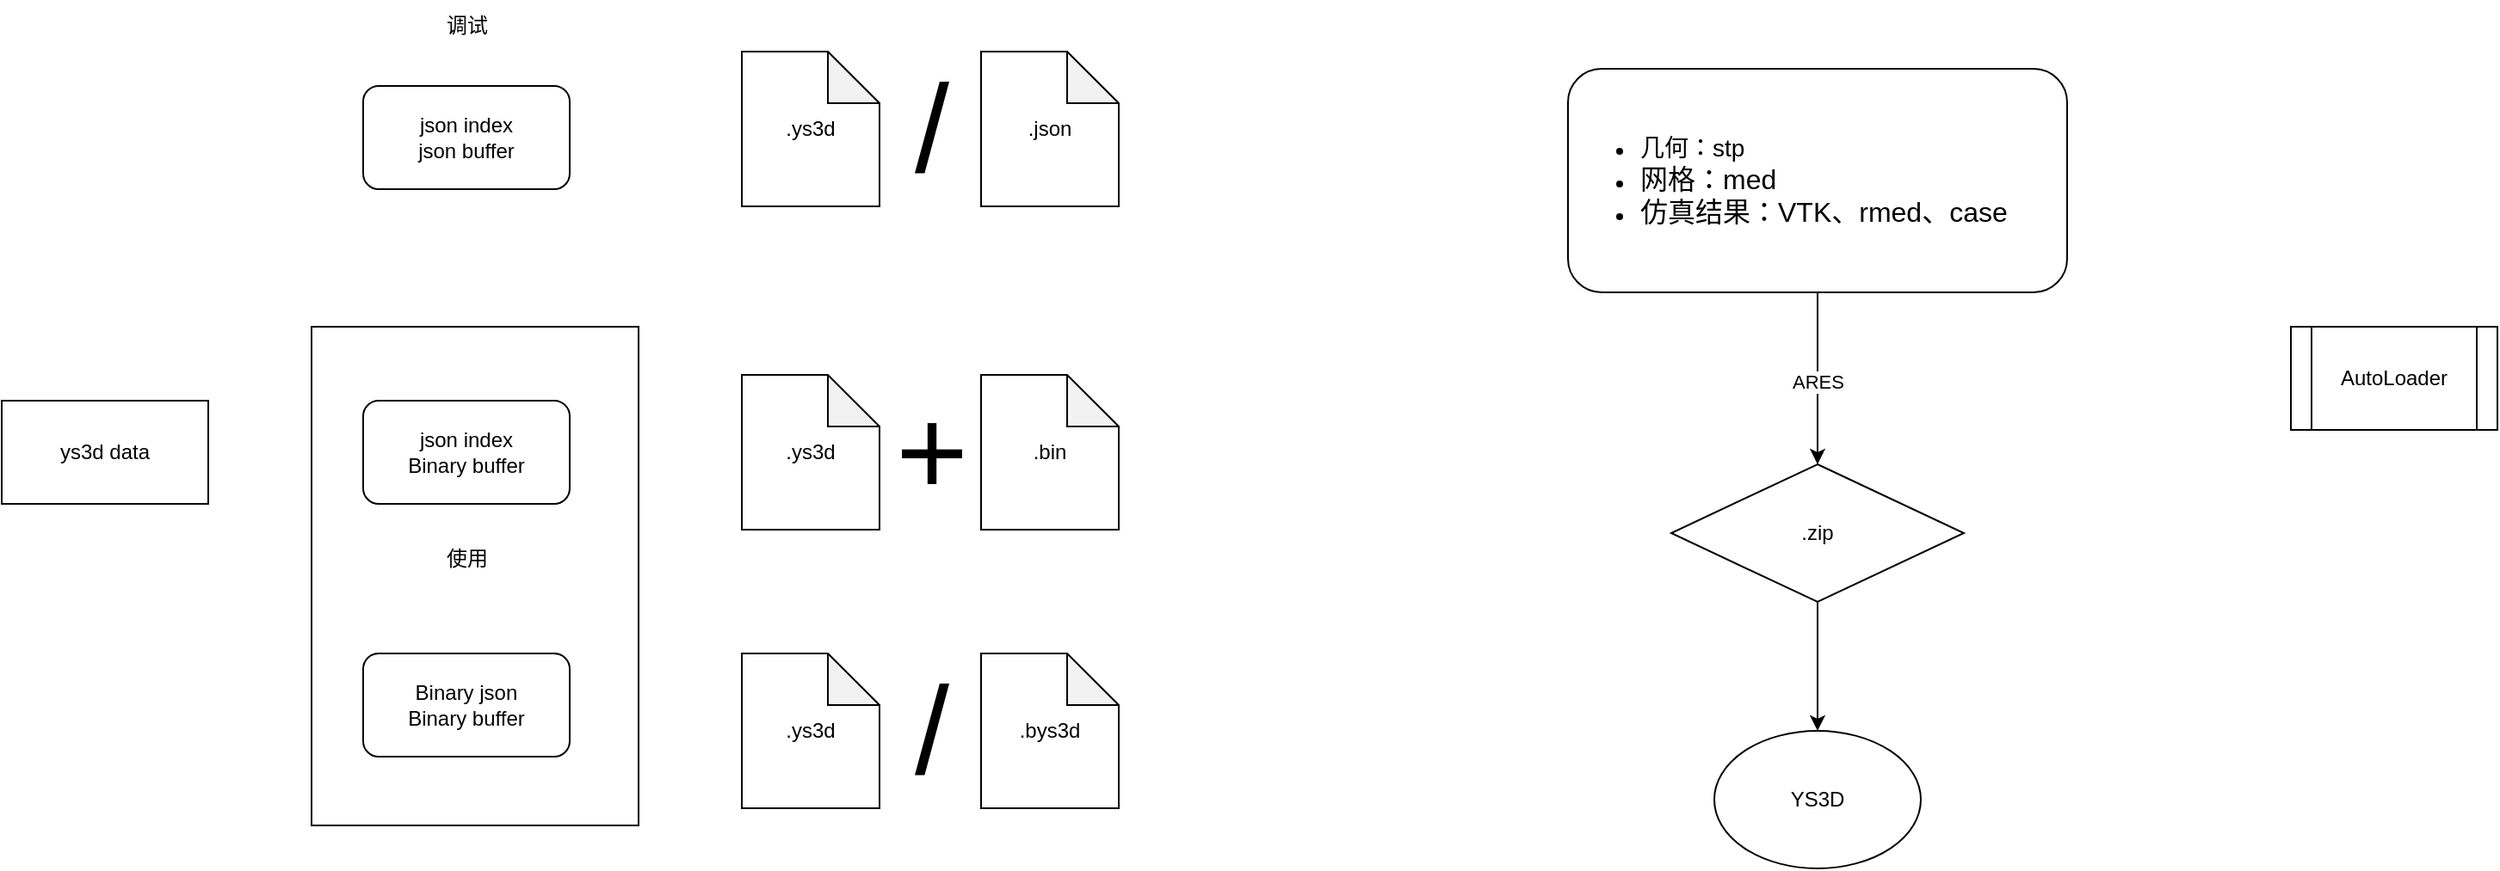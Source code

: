 <mxfile version="28.0.7">
  <diagram name="第 1 页" id="RYE19soe6G9HNAl7Pa3W">
    <mxGraphModel dx="976" dy="631" grid="1" gridSize="10" guides="1" tooltips="1" connect="1" arrows="1" fold="1" page="1" pageScale="1" pageWidth="827" pageHeight="1169" math="0" shadow="0">
      <root>
        <mxCell id="0" />
        <mxCell id="1" parent="0" />
        <mxCell id="O9MKTZrr_hQE2p-tig25-7" value="" style="rounded=0;whiteSpace=wrap;html=1;" parent="1" vertex="1">
          <mxGeometry x="190" y="310" width="190" height="290" as="geometry" />
        </mxCell>
        <mxCell id="O9MKTZrr_hQE2p-tig25-1" value="Binary&amp;nbsp;json&lt;div&gt;Binary buffer&lt;/div&gt;" style="rounded=1;whiteSpace=wrap;html=1;" parent="1" vertex="1">
          <mxGeometry x="220" y="500" width="120" height="60" as="geometry" />
        </mxCell>
        <mxCell id="O9MKTZrr_hQE2p-tig25-2" value="ys3d data" style="rounded=0;whiteSpace=wrap;html=1;" parent="1" vertex="1">
          <mxGeometry x="10" y="353" width="120" height="60" as="geometry" />
        </mxCell>
        <mxCell id="O9MKTZrr_hQE2p-tig25-3" value="&lt;div&gt;&lt;div&gt;json&amp;nbsp;&lt;span style=&quot;background-color: transparent; color: light-dark(rgb(0, 0, 0), rgb(255, 255, 255));&quot;&gt;index&lt;/span&gt;&lt;/div&gt;&lt;/div&gt;Binary buffer" style="rounded=1;whiteSpace=wrap;html=1;" parent="1" vertex="1">
          <mxGeometry x="220" y="353" width="120" height="60" as="geometry" />
        </mxCell>
        <mxCell id="O9MKTZrr_hQE2p-tig25-4" value="&lt;div&gt;json&amp;nbsp;&lt;span style=&quot;background-color: transparent; color: light-dark(rgb(0, 0, 0), rgb(255, 255, 255));&quot;&gt;index&lt;/span&gt;&lt;/div&gt;json buffer" style="rounded=1;whiteSpace=wrap;html=1;" parent="1" vertex="1">
          <mxGeometry x="220" y="170" width="120" height="60" as="geometry" />
        </mxCell>
        <mxCell id="O9MKTZrr_hQE2p-tig25-8" value="使用" style="text;html=1;align=center;verticalAlign=middle;resizable=0;points=[];autosize=1;strokeColor=none;fillColor=none;" parent="1" vertex="1">
          <mxGeometry x="255" y="430" width="50" height="30" as="geometry" />
        </mxCell>
        <mxCell id="O9MKTZrr_hQE2p-tig25-9" value="调试" style="text;html=1;align=center;verticalAlign=middle;resizable=0;points=[];autosize=1;strokeColor=none;fillColor=none;" parent="1" vertex="1">
          <mxGeometry x="255" y="120" width="50" height="30" as="geometry" />
        </mxCell>
        <mxCell id="O9MKTZrr_hQE2p-tig25-11" value=".ys3d" style="shape=note;whiteSpace=wrap;html=1;backgroundOutline=1;darkOpacity=0.05;" parent="1" vertex="1">
          <mxGeometry x="440" y="338" width="80" height="90" as="geometry" />
        </mxCell>
        <mxCell id="O9MKTZrr_hQE2p-tig25-12" value=".ys3d" style="shape=note;whiteSpace=wrap;html=1;backgroundOutline=1;darkOpacity=0.05;" parent="1" vertex="1">
          <mxGeometry x="440" y="500" width="80" height="90" as="geometry" />
        </mxCell>
        <mxCell id="O9MKTZrr_hQE2p-tig25-13" value=".bin" style="shape=note;whiteSpace=wrap;html=1;backgroundOutline=1;darkOpacity=0.05;" parent="1" vertex="1">
          <mxGeometry x="579" y="338" width="80" height="90" as="geometry" />
        </mxCell>
        <mxCell id="O9MKTZrr_hQE2p-tig25-14" value="&lt;font style=&quot;font-size: 72px;&quot;&gt;+&lt;/font&gt;" style="text;html=1;align=center;verticalAlign=middle;resizable=0;points=[];autosize=1;strokeColor=none;fillColor=none;" parent="1" vertex="1">
          <mxGeometry x="515" y="333" width="70" height="100" as="geometry" />
        </mxCell>
        <mxCell id="O9MKTZrr_hQE2p-tig25-15" value=".ys3d" style="shape=note;whiteSpace=wrap;html=1;backgroundOutline=1;darkOpacity=0.05;" parent="1" vertex="1">
          <mxGeometry x="440" y="150" width="80" height="90" as="geometry" />
        </mxCell>
        <mxCell id="O9MKTZrr_hQE2p-tig25-16" value=".json" style="shape=note;whiteSpace=wrap;html=1;backgroundOutline=1;darkOpacity=0.05;" parent="1" vertex="1">
          <mxGeometry x="579" y="150" width="80" height="90" as="geometry" />
        </mxCell>
        <mxCell id="O9MKTZrr_hQE2p-tig25-18" value="&lt;font style=&quot;font-size: 72px;&quot;&gt;/&lt;/font&gt;" style="text;html=1;align=center;verticalAlign=middle;resizable=0;points=[];autosize=1;strokeColor=none;fillColor=none;" parent="1" vertex="1">
          <mxGeometry x="530" y="145" width="40" height="100" as="geometry" />
        </mxCell>
        <mxCell id="O9MKTZrr_hQE2p-tig25-19" value=".bys3d" style="shape=note;whiteSpace=wrap;html=1;backgroundOutline=1;darkOpacity=0.05;" parent="1" vertex="1">
          <mxGeometry x="579" y="500" width="80" height="90" as="geometry" />
        </mxCell>
        <mxCell id="O9MKTZrr_hQE2p-tig25-20" value="&lt;font style=&quot;font-size: 72px;&quot;&gt;/&lt;/font&gt;" style="text;html=1;align=center;verticalAlign=middle;resizable=0;points=[];autosize=1;strokeColor=none;fillColor=none;" parent="1" vertex="1">
          <mxGeometry x="530" y="495" width="40" height="100" as="geometry" />
        </mxCell>
        <mxCell id="elQow35WlKMonrVf-jGj-3" style="edgeStyle=orthogonalEdgeStyle;rounded=0;orthogonalLoop=1;jettySize=auto;html=1;entryX=0.5;entryY=0;entryDx=0;entryDy=0;" edge="1" parent="1" source="elQow35WlKMonrVf-jGj-1" target="elQow35WlKMonrVf-jGj-2">
          <mxGeometry relative="1" as="geometry" />
        </mxCell>
        <mxCell id="elQow35WlKMonrVf-jGj-5" value="ARES" style="edgeLabel;html=1;align=center;verticalAlign=middle;resizable=0;points=[];" vertex="1" connectable="0" parent="elQow35WlKMonrVf-jGj-3">
          <mxGeometry x="0.052" relative="1" as="geometry">
            <mxPoint y="-1" as="offset" />
          </mxGeometry>
        </mxCell>
        <mxCell id="elQow35WlKMonrVf-jGj-1" value="&lt;ul&gt;&lt;li&gt;&lt;font style=&quot;font-size: 14px;&quot;&gt;几何：stp&lt;/font&gt;&lt;/li&gt;&lt;li&gt;&lt;font size=&quot;3&quot;&gt;网格：med&lt;/font&gt;&lt;/li&gt;&lt;li&gt;&lt;font size=&quot;3&quot;&gt;仿真结果：VTK、rmed、case&lt;/font&gt;&lt;/li&gt;&lt;/ul&gt;" style="rounded=1;whiteSpace=wrap;html=1;align=left;" vertex="1" parent="1">
          <mxGeometry x="920" y="160" width="290" height="130" as="geometry" />
        </mxCell>
        <mxCell id="elQow35WlKMonrVf-jGj-8" style="edgeStyle=orthogonalEdgeStyle;rounded=0;orthogonalLoop=1;jettySize=auto;html=1;entryX=0.5;entryY=0;entryDx=0;entryDy=0;" edge="1" parent="1" source="elQow35WlKMonrVf-jGj-2" target="elQow35WlKMonrVf-jGj-6">
          <mxGeometry relative="1" as="geometry" />
        </mxCell>
        <mxCell id="elQow35WlKMonrVf-jGj-2" value=".zip" style="rhombus;whiteSpace=wrap;html=1;" vertex="1" parent="1">
          <mxGeometry x="980" y="390" width="170" height="80" as="geometry" />
        </mxCell>
        <mxCell id="elQow35WlKMonrVf-jGj-6" value="YS3D" style="ellipse;whiteSpace=wrap;html=1;" vertex="1" parent="1">
          <mxGeometry x="1005" y="545" width="120" height="80" as="geometry" />
        </mxCell>
        <mxCell id="elQow35WlKMonrVf-jGj-10" value="AutoLoader" style="shape=process;whiteSpace=wrap;html=1;backgroundOutline=1;" vertex="1" parent="1">
          <mxGeometry x="1340" y="310" width="120" height="60" as="geometry" />
        </mxCell>
      </root>
    </mxGraphModel>
  </diagram>
</mxfile>
